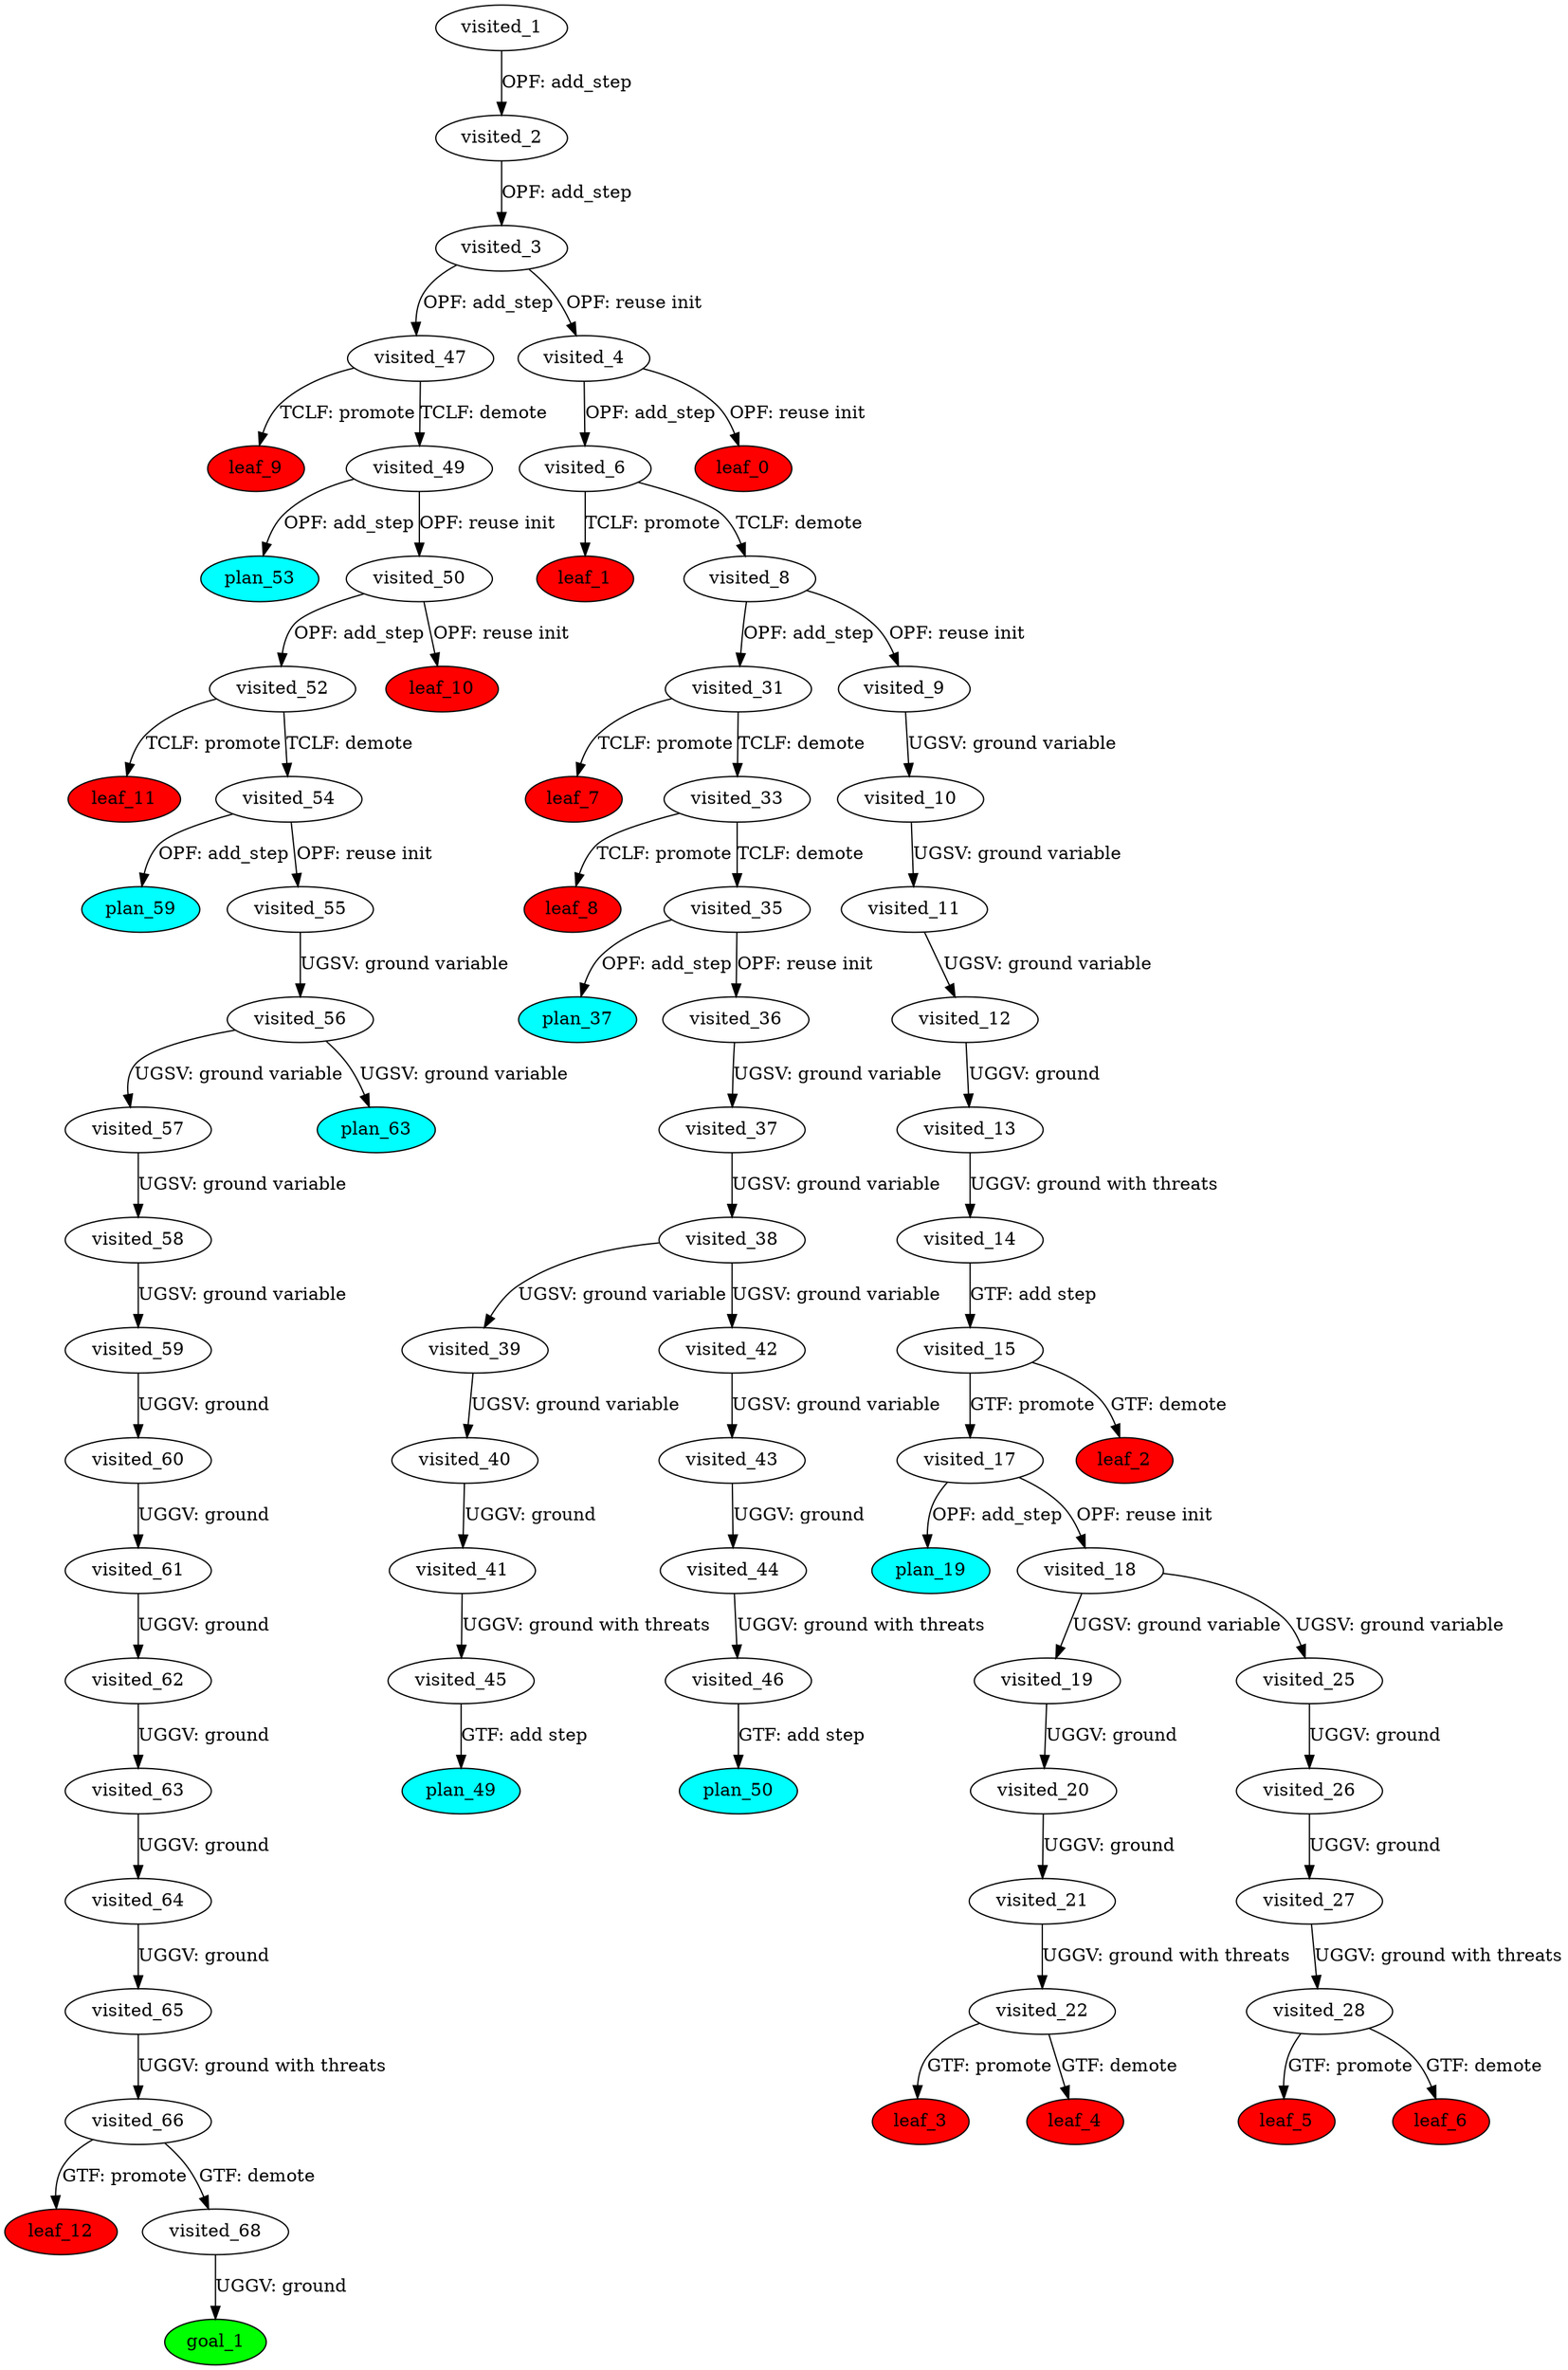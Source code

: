digraph {
	"ff4c96d6-71f2-ce8f-b69f-68c3e60fd420" [label=plan_0 fillcolor=cyan style=filled]
	"ff4c96d6-71f2-ce8f-b69f-68c3e60fd420" [label=visited_1 fillcolor=white style=filled]
	"84d67c4f-f0df-1684-f28e-41225894f7f1" [label=plan_1 fillcolor=cyan style=filled]
	"ff4c96d6-71f2-ce8f-b69f-68c3e60fd420" -> "84d67c4f-f0df-1684-f28e-41225894f7f1" [label="OPF: add_step"]
	"84d67c4f-f0df-1684-f28e-41225894f7f1" [label=visited_2 fillcolor=white style=filled]
	"dd20c3bf-d342-af08-0a8b-b5b490494583" [label=plan_2 fillcolor=cyan style=filled]
	"84d67c4f-f0df-1684-f28e-41225894f7f1" -> "dd20c3bf-d342-af08-0a8b-b5b490494583" [label="OPF: add_step"]
	"dd20c3bf-d342-af08-0a8b-b5b490494583" [label=visited_3 fillcolor=white style=filled]
	"76e5ae78-7bf7-e1d3-6a66-2fce7089fc6d" [label=plan_3 fillcolor=cyan style=filled]
	"dd20c3bf-d342-af08-0a8b-b5b490494583" -> "76e5ae78-7bf7-e1d3-6a66-2fce7089fc6d" [label="OPF: add_step"]
	"6b0ae0e3-9d89-6047-dd39-d7936257a4a2" [label=plan_4 fillcolor=cyan style=filled]
	"dd20c3bf-d342-af08-0a8b-b5b490494583" -> "6b0ae0e3-9d89-6047-dd39-d7936257a4a2" [label="OPF: reuse init"]
	"6b0ae0e3-9d89-6047-dd39-d7936257a4a2" [label=visited_4 fillcolor=white style=filled]
	"e6fdd7af-dd84-cacc-f672-94643f8ea40a" [label=plan_5 fillcolor=cyan style=filled]
	"6b0ae0e3-9d89-6047-dd39-d7936257a4a2" -> "e6fdd7af-dd84-cacc-f672-94643f8ea40a" [label="OPF: add_step"]
	"d7c4fe9c-e1e0-fffc-98f6-fd7f7eb162f1" [label=plan_6 fillcolor=cyan style=filled]
	"6b0ae0e3-9d89-6047-dd39-d7936257a4a2" -> "d7c4fe9c-e1e0-fffc-98f6-fd7f7eb162f1" [label="OPF: reuse init"]
	"d7c4fe9c-e1e0-fffc-98f6-fd7f7eb162f1" [label=visited_5 fillcolor=white style=filled]
	"d7c4fe9c-e1e0-fffc-98f6-fd7f7eb162f1" [label=leaf_0 fillcolor=red style=filled]
	"e6fdd7af-dd84-cacc-f672-94643f8ea40a" [label=visited_6 fillcolor=white style=filled]
	"43b47ee5-e1e8-9e7e-2249-8f666e51484d" [label=plan_7 fillcolor=cyan style=filled]
	"e6fdd7af-dd84-cacc-f672-94643f8ea40a" -> "43b47ee5-e1e8-9e7e-2249-8f666e51484d" [label="TCLF: promote"]
	"673ba8bd-c38c-1dec-5da3-9a73ba3df7ff" [label=plan_8 fillcolor=cyan style=filled]
	"e6fdd7af-dd84-cacc-f672-94643f8ea40a" -> "673ba8bd-c38c-1dec-5da3-9a73ba3df7ff" [label="TCLF: demote"]
	"43b47ee5-e1e8-9e7e-2249-8f666e51484d" [label=visited_7 fillcolor=white style=filled]
	"43b47ee5-e1e8-9e7e-2249-8f666e51484d" [label=leaf_1 fillcolor=red style=filled]
	"673ba8bd-c38c-1dec-5da3-9a73ba3df7ff" [label=visited_8 fillcolor=white style=filled]
	"0d18ab95-668c-8477-0b95-017c5dae1201" [label=plan_9 fillcolor=cyan style=filled]
	"673ba8bd-c38c-1dec-5da3-9a73ba3df7ff" -> "0d18ab95-668c-8477-0b95-017c5dae1201" [label="OPF: add_step"]
	"66c14dca-8255-da61-9a3b-031932f57510" [label=plan_10 fillcolor=cyan style=filled]
	"673ba8bd-c38c-1dec-5da3-9a73ba3df7ff" -> "66c14dca-8255-da61-9a3b-031932f57510" [label="OPF: reuse init"]
	"66c14dca-8255-da61-9a3b-031932f57510" [label=visited_9 fillcolor=white style=filled]
	"cdd0b4d4-5542-27de-b6ad-f48b2314d0c8" [label=plan_11 fillcolor=cyan style=filled]
	"66c14dca-8255-da61-9a3b-031932f57510" -> "cdd0b4d4-5542-27de-b6ad-f48b2314d0c8" [label="UGSV: ground variable"]
	"cdd0b4d4-5542-27de-b6ad-f48b2314d0c8" [label=visited_10 fillcolor=white style=filled]
	"23c8afdb-83f8-2f16-e4a4-474c9b33e3a4" [label=plan_12 fillcolor=cyan style=filled]
	"cdd0b4d4-5542-27de-b6ad-f48b2314d0c8" -> "23c8afdb-83f8-2f16-e4a4-474c9b33e3a4" [label="UGSV: ground variable"]
	"23c8afdb-83f8-2f16-e4a4-474c9b33e3a4" [label=visited_11 fillcolor=white style=filled]
	"518b2f21-9cf2-0859-ee6e-2e7253f591dc" [label=plan_13 fillcolor=cyan style=filled]
	"23c8afdb-83f8-2f16-e4a4-474c9b33e3a4" -> "518b2f21-9cf2-0859-ee6e-2e7253f591dc" [label="UGSV: ground variable"]
	"518b2f21-9cf2-0859-ee6e-2e7253f591dc" [label=visited_12 fillcolor=white style=filled]
	"97fe56c5-4c9a-9f24-d7b4-c294bd44089d" [label=plan_14 fillcolor=cyan style=filled]
	"518b2f21-9cf2-0859-ee6e-2e7253f591dc" -> "97fe56c5-4c9a-9f24-d7b4-c294bd44089d" [label="UGGV: ground"]
	"97fe56c5-4c9a-9f24-d7b4-c294bd44089d" [label=visited_13 fillcolor=white style=filled]
	"901bcdef-b56f-f8ce-7d66-971e88476c56" [label=plan_15 fillcolor=cyan style=filled]
	"97fe56c5-4c9a-9f24-d7b4-c294bd44089d" -> "901bcdef-b56f-f8ce-7d66-971e88476c56" [label="UGGV: ground with threats"]
	"901bcdef-b56f-f8ce-7d66-971e88476c56" [label=visited_14 fillcolor=white style=filled]
	"044251db-d0d4-ea67-7992-8faa4cbf131d" [label=plan_16 fillcolor=cyan style=filled]
	"901bcdef-b56f-f8ce-7d66-971e88476c56" -> "044251db-d0d4-ea67-7992-8faa4cbf131d" [label="GTF: add step"]
	"044251db-d0d4-ea67-7992-8faa4cbf131d" [label=visited_15 fillcolor=white style=filled]
	"86341718-2ba6-adb3-7afe-b1149561c813" [label=plan_17 fillcolor=cyan style=filled]
	"044251db-d0d4-ea67-7992-8faa4cbf131d" -> "86341718-2ba6-adb3-7afe-b1149561c813" [label="GTF: promote"]
	"c64c9647-9ea7-017c-b89f-7039a107cc46" [label=plan_18 fillcolor=cyan style=filled]
	"044251db-d0d4-ea67-7992-8faa4cbf131d" -> "c64c9647-9ea7-017c-b89f-7039a107cc46" [label="GTF: demote"]
	"c64c9647-9ea7-017c-b89f-7039a107cc46" [label=visited_16 fillcolor=white style=filled]
	"c64c9647-9ea7-017c-b89f-7039a107cc46" [label=leaf_2 fillcolor=red style=filled]
	"86341718-2ba6-adb3-7afe-b1149561c813" [label=visited_17 fillcolor=white style=filled]
	"d25864f2-25d4-a0fc-6154-2765d756ba9c" [label=plan_19 fillcolor=cyan style=filled]
	"86341718-2ba6-adb3-7afe-b1149561c813" -> "d25864f2-25d4-a0fc-6154-2765d756ba9c" [label="OPF: add_step"]
	"f4e95734-5052-1700-6077-96a38685abaa" [label=plan_20 fillcolor=cyan style=filled]
	"86341718-2ba6-adb3-7afe-b1149561c813" -> "f4e95734-5052-1700-6077-96a38685abaa" [label="OPF: reuse init"]
	"f4e95734-5052-1700-6077-96a38685abaa" [label=visited_18 fillcolor=white style=filled]
	"887b03e5-e980-f808-75ac-824c2c55aef7" [label=plan_21 fillcolor=cyan style=filled]
	"f4e95734-5052-1700-6077-96a38685abaa" -> "887b03e5-e980-f808-75ac-824c2c55aef7" [label="UGSV: ground variable"]
	"ad05b912-5ab2-8d4a-8bd8-8fcd57a2be4e" [label=plan_22 fillcolor=cyan style=filled]
	"f4e95734-5052-1700-6077-96a38685abaa" -> "ad05b912-5ab2-8d4a-8bd8-8fcd57a2be4e" [label="UGSV: ground variable"]
	"887b03e5-e980-f808-75ac-824c2c55aef7" [label=visited_19 fillcolor=white style=filled]
	"ae455cc6-b88e-830f-de1e-994ac5a11f5c" [label=plan_23 fillcolor=cyan style=filled]
	"887b03e5-e980-f808-75ac-824c2c55aef7" -> "ae455cc6-b88e-830f-de1e-994ac5a11f5c" [label="UGGV: ground"]
	"ae455cc6-b88e-830f-de1e-994ac5a11f5c" [label=visited_20 fillcolor=white style=filled]
	"43ad3d62-b17c-fb21-cdbc-2c1ca4afe7bd" [label=plan_24 fillcolor=cyan style=filled]
	"ae455cc6-b88e-830f-de1e-994ac5a11f5c" -> "43ad3d62-b17c-fb21-cdbc-2c1ca4afe7bd" [label="UGGV: ground"]
	"43ad3d62-b17c-fb21-cdbc-2c1ca4afe7bd" [label=visited_21 fillcolor=white style=filled]
	"4c6a70f4-8ede-c44d-476c-f68c3f1be0d0" [label=plan_25 fillcolor=cyan style=filled]
	"43ad3d62-b17c-fb21-cdbc-2c1ca4afe7bd" -> "4c6a70f4-8ede-c44d-476c-f68c3f1be0d0" [label="UGGV: ground with threats"]
	"4c6a70f4-8ede-c44d-476c-f68c3f1be0d0" [label=visited_22 fillcolor=white style=filled]
	"fb756923-f910-abb3-f105-32523990e2c9" [label=plan_26 fillcolor=cyan style=filled]
	"4c6a70f4-8ede-c44d-476c-f68c3f1be0d0" -> "fb756923-f910-abb3-f105-32523990e2c9" [label="GTF: promote"]
	"b4746349-49fc-2cd8-c56b-ad4c4c3077c4" [label=plan_27 fillcolor=cyan style=filled]
	"4c6a70f4-8ede-c44d-476c-f68c3f1be0d0" -> "b4746349-49fc-2cd8-c56b-ad4c4c3077c4" [label="GTF: demote"]
	"fb756923-f910-abb3-f105-32523990e2c9" [label=visited_23 fillcolor=white style=filled]
	"fb756923-f910-abb3-f105-32523990e2c9" [label=leaf_3 fillcolor=red style=filled]
	"b4746349-49fc-2cd8-c56b-ad4c4c3077c4" [label=visited_24 fillcolor=white style=filled]
	"b4746349-49fc-2cd8-c56b-ad4c4c3077c4" [label=leaf_4 fillcolor=red style=filled]
	"ad05b912-5ab2-8d4a-8bd8-8fcd57a2be4e" [label=visited_25 fillcolor=white style=filled]
	"7d2f4e58-b47a-1c5b-b0b3-901535102852" [label=plan_28 fillcolor=cyan style=filled]
	"ad05b912-5ab2-8d4a-8bd8-8fcd57a2be4e" -> "7d2f4e58-b47a-1c5b-b0b3-901535102852" [label="UGGV: ground"]
	"7d2f4e58-b47a-1c5b-b0b3-901535102852" [label=visited_26 fillcolor=white style=filled]
	"8f7c1d59-594b-2a3a-7ad4-65a15129950d" [label=plan_29 fillcolor=cyan style=filled]
	"7d2f4e58-b47a-1c5b-b0b3-901535102852" -> "8f7c1d59-594b-2a3a-7ad4-65a15129950d" [label="UGGV: ground"]
	"8f7c1d59-594b-2a3a-7ad4-65a15129950d" [label=visited_27 fillcolor=white style=filled]
	"92cf6021-1f33-242d-49ac-908746015028" [label=plan_30 fillcolor=cyan style=filled]
	"8f7c1d59-594b-2a3a-7ad4-65a15129950d" -> "92cf6021-1f33-242d-49ac-908746015028" [label="UGGV: ground with threats"]
	"92cf6021-1f33-242d-49ac-908746015028" [label=visited_28 fillcolor=white style=filled]
	"e5508ea2-6133-a34d-8b0e-8eb1ad371d9e" [label=plan_31 fillcolor=cyan style=filled]
	"92cf6021-1f33-242d-49ac-908746015028" -> "e5508ea2-6133-a34d-8b0e-8eb1ad371d9e" [label="GTF: promote"]
	"585abefb-d181-2f77-6500-1423faebcd19" [label=plan_32 fillcolor=cyan style=filled]
	"92cf6021-1f33-242d-49ac-908746015028" -> "585abefb-d181-2f77-6500-1423faebcd19" [label="GTF: demote"]
	"e5508ea2-6133-a34d-8b0e-8eb1ad371d9e" [label=visited_29 fillcolor=white style=filled]
	"e5508ea2-6133-a34d-8b0e-8eb1ad371d9e" [label=leaf_5 fillcolor=red style=filled]
	"585abefb-d181-2f77-6500-1423faebcd19" [label=visited_30 fillcolor=white style=filled]
	"585abefb-d181-2f77-6500-1423faebcd19" [label=leaf_6 fillcolor=red style=filled]
	"0d18ab95-668c-8477-0b95-017c5dae1201" [label=visited_31 fillcolor=white style=filled]
	"257f7595-cdfb-4db9-c5e7-8b23f4613f09" [label=plan_33 fillcolor=cyan style=filled]
	"0d18ab95-668c-8477-0b95-017c5dae1201" -> "257f7595-cdfb-4db9-c5e7-8b23f4613f09" [label="TCLF: promote"]
	"f48f709c-49a2-2441-0ac4-de854a5b1aff" [label=plan_34 fillcolor=cyan style=filled]
	"0d18ab95-668c-8477-0b95-017c5dae1201" -> "f48f709c-49a2-2441-0ac4-de854a5b1aff" [label="TCLF: demote"]
	"257f7595-cdfb-4db9-c5e7-8b23f4613f09" [label=visited_32 fillcolor=white style=filled]
	"257f7595-cdfb-4db9-c5e7-8b23f4613f09" [label=leaf_7 fillcolor=red style=filled]
	"f48f709c-49a2-2441-0ac4-de854a5b1aff" [label=visited_33 fillcolor=white style=filled]
	"ec8be537-58ab-4778-143b-45e3b6d1f6bb" [label=plan_35 fillcolor=cyan style=filled]
	"f48f709c-49a2-2441-0ac4-de854a5b1aff" -> "ec8be537-58ab-4778-143b-45e3b6d1f6bb" [label="TCLF: promote"]
	"bf519362-41a6-4fed-a7ed-c8d8713f8f8c" [label=plan_36 fillcolor=cyan style=filled]
	"f48f709c-49a2-2441-0ac4-de854a5b1aff" -> "bf519362-41a6-4fed-a7ed-c8d8713f8f8c" [label="TCLF: demote"]
	"ec8be537-58ab-4778-143b-45e3b6d1f6bb" [label=visited_34 fillcolor=white style=filled]
	"ec8be537-58ab-4778-143b-45e3b6d1f6bb" [label=leaf_8 fillcolor=red style=filled]
	"bf519362-41a6-4fed-a7ed-c8d8713f8f8c" [label=visited_35 fillcolor=white style=filled]
	"d3f4a49b-33ba-ba88-36c7-d6fa7aa4f052" [label=plan_37 fillcolor=cyan style=filled]
	"bf519362-41a6-4fed-a7ed-c8d8713f8f8c" -> "d3f4a49b-33ba-ba88-36c7-d6fa7aa4f052" [label="OPF: add_step"]
	"286ed390-edd9-7a1a-fa58-5b278ce3e7c3" [label=plan_38 fillcolor=cyan style=filled]
	"bf519362-41a6-4fed-a7ed-c8d8713f8f8c" -> "286ed390-edd9-7a1a-fa58-5b278ce3e7c3" [label="OPF: reuse init"]
	"286ed390-edd9-7a1a-fa58-5b278ce3e7c3" [label=visited_36 fillcolor=white style=filled]
	"a689b424-7a3a-10e1-79c7-73a0e0decc3d" [label=plan_39 fillcolor=cyan style=filled]
	"286ed390-edd9-7a1a-fa58-5b278ce3e7c3" -> "a689b424-7a3a-10e1-79c7-73a0e0decc3d" [label="UGSV: ground variable"]
	"a689b424-7a3a-10e1-79c7-73a0e0decc3d" [label=visited_37 fillcolor=white style=filled]
	"0f25477d-a559-90e7-4910-fade52380bf2" [label=plan_40 fillcolor=cyan style=filled]
	"a689b424-7a3a-10e1-79c7-73a0e0decc3d" -> "0f25477d-a559-90e7-4910-fade52380bf2" [label="UGSV: ground variable"]
	"0f25477d-a559-90e7-4910-fade52380bf2" [label=visited_38 fillcolor=white style=filled]
	"a6fd0cb1-16e6-e5c0-c4cb-294fe86e8e63" [label=plan_41 fillcolor=cyan style=filled]
	"0f25477d-a559-90e7-4910-fade52380bf2" -> "a6fd0cb1-16e6-e5c0-c4cb-294fe86e8e63" [label="UGSV: ground variable"]
	"bd1a8f4b-88ff-bd40-3b72-c86d92fa675f" [label=plan_42 fillcolor=cyan style=filled]
	"0f25477d-a559-90e7-4910-fade52380bf2" -> "bd1a8f4b-88ff-bd40-3b72-c86d92fa675f" [label="UGSV: ground variable"]
	"a6fd0cb1-16e6-e5c0-c4cb-294fe86e8e63" [label=visited_39 fillcolor=white style=filled]
	"098c60b3-efc9-909e-d9af-6e09b91e3d6e" [label=plan_43 fillcolor=cyan style=filled]
	"a6fd0cb1-16e6-e5c0-c4cb-294fe86e8e63" -> "098c60b3-efc9-909e-d9af-6e09b91e3d6e" [label="UGSV: ground variable"]
	"098c60b3-efc9-909e-d9af-6e09b91e3d6e" [label=visited_40 fillcolor=white style=filled]
	"ef158d5b-2d00-7d05-d66d-4627e1dace6a" [label=plan_44 fillcolor=cyan style=filled]
	"098c60b3-efc9-909e-d9af-6e09b91e3d6e" -> "ef158d5b-2d00-7d05-d66d-4627e1dace6a" [label="UGGV: ground"]
	"ef158d5b-2d00-7d05-d66d-4627e1dace6a" [label=visited_41 fillcolor=white style=filled]
	"2fb21e66-7ed1-7aab-c9b7-c9bc65a16fa9" [label=plan_45 fillcolor=cyan style=filled]
	"ef158d5b-2d00-7d05-d66d-4627e1dace6a" -> "2fb21e66-7ed1-7aab-c9b7-c9bc65a16fa9" [label="UGGV: ground with threats"]
	"bd1a8f4b-88ff-bd40-3b72-c86d92fa675f" [label=visited_42 fillcolor=white style=filled]
	"df4e713e-f64e-3dfc-bfbe-ac7aefc59738" [label=plan_46 fillcolor=cyan style=filled]
	"bd1a8f4b-88ff-bd40-3b72-c86d92fa675f" -> "df4e713e-f64e-3dfc-bfbe-ac7aefc59738" [label="UGSV: ground variable"]
	"df4e713e-f64e-3dfc-bfbe-ac7aefc59738" [label=visited_43 fillcolor=white style=filled]
	"9a4ffc0c-9165-f2ed-4c63-6e95025f5543" [label=plan_47 fillcolor=cyan style=filled]
	"df4e713e-f64e-3dfc-bfbe-ac7aefc59738" -> "9a4ffc0c-9165-f2ed-4c63-6e95025f5543" [label="UGGV: ground"]
	"9a4ffc0c-9165-f2ed-4c63-6e95025f5543" [label=visited_44 fillcolor=white style=filled]
	"a42d0cd7-fd35-9f6a-7450-388748d90846" [label=plan_48 fillcolor=cyan style=filled]
	"9a4ffc0c-9165-f2ed-4c63-6e95025f5543" -> "a42d0cd7-fd35-9f6a-7450-388748d90846" [label="UGGV: ground with threats"]
	"2fb21e66-7ed1-7aab-c9b7-c9bc65a16fa9" [label=visited_45 fillcolor=white style=filled]
	"e3a68a70-7e71-0b55-8639-bd418b15bd94" [label=plan_49 fillcolor=cyan style=filled]
	"2fb21e66-7ed1-7aab-c9b7-c9bc65a16fa9" -> "e3a68a70-7e71-0b55-8639-bd418b15bd94" [label="GTF: add step"]
	"a42d0cd7-fd35-9f6a-7450-388748d90846" [label=visited_46 fillcolor=white style=filled]
	"67ce378f-e5a4-983b-a383-889adb2c6ac8" [label=plan_50 fillcolor=cyan style=filled]
	"a42d0cd7-fd35-9f6a-7450-388748d90846" -> "67ce378f-e5a4-983b-a383-889adb2c6ac8" [label="GTF: add step"]
	"76e5ae78-7bf7-e1d3-6a66-2fce7089fc6d" [label=visited_47 fillcolor=white style=filled]
	"5c0b9b10-a757-cb10-42f5-25b902ed73ce" [label=plan_51 fillcolor=cyan style=filled]
	"76e5ae78-7bf7-e1d3-6a66-2fce7089fc6d" -> "5c0b9b10-a757-cb10-42f5-25b902ed73ce" [label="TCLF: promote"]
	"aaf407f7-0fe7-6149-3c7e-5368b1594847" [label=plan_52 fillcolor=cyan style=filled]
	"76e5ae78-7bf7-e1d3-6a66-2fce7089fc6d" -> "aaf407f7-0fe7-6149-3c7e-5368b1594847" [label="TCLF: demote"]
	"5c0b9b10-a757-cb10-42f5-25b902ed73ce" [label=visited_48 fillcolor=white style=filled]
	"5c0b9b10-a757-cb10-42f5-25b902ed73ce" [label=leaf_9 fillcolor=red style=filled]
	"aaf407f7-0fe7-6149-3c7e-5368b1594847" [label=visited_49 fillcolor=white style=filled]
	"28e333b6-4e8a-dc4b-7724-20411e43fbd2" [label=plan_53 fillcolor=cyan style=filled]
	"aaf407f7-0fe7-6149-3c7e-5368b1594847" -> "28e333b6-4e8a-dc4b-7724-20411e43fbd2" [label="OPF: add_step"]
	"cd4f8b2b-899a-c252-c1e1-b94a78883058" [label=plan_54 fillcolor=cyan style=filled]
	"aaf407f7-0fe7-6149-3c7e-5368b1594847" -> "cd4f8b2b-899a-c252-c1e1-b94a78883058" [label="OPF: reuse init"]
	"cd4f8b2b-899a-c252-c1e1-b94a78883058" [label=visited_50 fillcolor=white style=filled]
	"c3093b6e-37e9-d2e2-d35a-c07aaa0217d0" [label=plan_55 fillcolor=cyan style=filled]
	"cd4f8b2b-899a-c252-c1e1-b94a78883058" -> "c3093b6e-37e9-d2e2-d35a-c07aaa0217d0" [label="OPF: add_step"]
	"720b274b-82a7-f586-e61d-9cde1747f387" [label=plan_56 fillcolor=cyan style=filled]
	"cd4f8b2b-899a-c252-c1e1-b94a78883058" -> "720b274b-82a7-f586-e61d-9cde1747f387" [label="OPF: reuse init"]
	"720b274b-82a7-f586-e61d-9cde1747f387" [label=visited_51 fillcolor=white style=filled]
	"720b274b-82a7-f586-e61d-9cde1747f387" [label=leaf_10 fillcolor=red style=filled]
	"c3093b6e-37e9-d2e2-d35a-c07aaa0217d0" [label=visited_52 fillcolor=white style=filled]
	"ac3a812f-765e-6cb5-8f0d-55400ec7d662" [label=plan_57 fillcolor=cyan style=filled]
	"c3093b6e-37e9-d2e2-d35a-c07aaa0217d0" -> "ac3a812f-765e-6cb5-8f0d-55400ec7d662" [label="TCLF: promote"]
	"0592bfa5-b928-e23f-4ee4-334ece920136" [label=plan_58 fillcolor=cyan style=filled]
	"c3093b6e-37e9-d2e2-d35a-c07aaa0217d0" -> "0592bfa5-b928-e23f-4ee4-334ece920136" [label="TCLF: demote"]
	"ac3a812f-765e-6cb5-8f0d-55400ec7d662" [label=visited_53 fillcolor=white style=filled]
	"ac3a812f-765e-6cb5-8f0d-55400ec7d662" [label=leaf_11 fillcolor=red style=filled]
	"0592bfa5-b928-e23f-4ee4-334ece920136" [label=visited_54 fillcolor=white style=filled]
	"00c59f30-d103-1424-4124-1bb4655ce508" [label=plan_59 fillcolor=cyan style=filled]
	"0592bfa5-b928-e23f-4ee4-334ece920136" -> "00c59f30-d103-1424-4124-1bb4655ce508" [label="OPF: add_step"]
	"60a399d4-e821-e716-eac8-0da1de9f6f5b" [label=plan_60 fillcolor=cyan style=filled]
	"0592bfa5-b928-e23f-4ee4-334ece920136" -> "60a399d4-e821-e716-eac8-0da1de9f6f5b" [label="OPF: reuse init"]
	"60a399d4-e821-e716-eac8-0da1de9f6f5b" [label=visited_55 fillcolor=white style=filled]
	"220b9ea9-8a0f-9508-dfe2-c0a0a96b3c42" [label=plan_61 fillcolor=cyan style=filled]
	"60a399d4-e821-e716-eac8-0da1de9f6f5b" -> "220b9ea9-8a0f-9508-dfe2-c0a0a96b3c42" [label="UGSV: ground variable"]
	"220b9ea9-8a0f-9508-dfe2-c0a0a96b3c42" [label=visited_56 fillcolor=white style=filled]
	"1e5ebe54-5907-7299-dc3b-bdd8a74e02a9" [label=plan_62 fillcolor=cyan style=filled]
	"220b9ea9-8a0f-9508-dfe2-c0a0a96b3c42" -> "1e5ebe54-5907-7299-dc3b-bdd8a74e02a9" [label="UGSV: ground variable"]
	"649f7d88-8989-c5ab-fe2b-34d82db0728d" [label=plan_63 fillcolor=cyan style=filled]
	"220b9ea9-8a0f-9508-dfe2-c0a0a96b3c42" -> "649f7d88-8989-c5ab-fe2b-34d82db0728d" [label="UGSV: ground variable"]
	"1e5ebe54-5907-7299-dc3b-bdd8a74e02a9" [label=visited_57 fillcolor=white style=filled]
	"c194f97f-00e3-a026-d5b6-de85390239d9" [label=plan_64 fillcolor=cyan style=filled]
	"1e5ebe54-5907-7299-dc3b-bdd8a74e02a9" -> "c194f97f-00e3-a026-d5b6-de85390239d9" [label="UGSV: ground variable"]
	"c194f97f-00e3-a026-d5b6-de85390239d9" [label=visited_58 fillcolor=white style=filled]
	"76876c62-4c61-845e-fa7e-5d9405d1fb63" [label=plan_65 fillcolor=cyan style=filled]
	"c194f97f-00e3-a026-d5b6-de85390239d9" -> "76876c62-4c61-845e-fa7e-5d9405d1fb63" [label="UGSV: ground variable"]
	"76876c62-4c61-845e-fa7e-5d9405d1fb63" [label=visited_59 fillcolor=white style=filled]
	"3acb43a3-d2c7-bffb-6118-433b882ccd1e" [label=plan_66 fillcolor=cyan style=filled]
	"76876c62-4c61-845e-fa7e-5d9405d1fb63" -> "3acb43a3-d2c7-bffb-6118-433b882ccd1e" [label="UGGV: ground"]
	"3acb43a3-d2c7-bffb-6118-433b882ccd1e" [label=visited_60 fillcolor=white style=filled]
	"27b608dc-589d-ecb0-75eb-89c23f5cf2f3" [label=plan_67 fillcolor=cyan style=filled]
	"3acb43a3-d2c7-bffb-6118-433b882ccd1e" -> "27b608dc-589d-ecb0-75eb-89c23f5cf2f3" [label="UGGV: ground"]
	"27b608dc-589d-ecb0-75eb-89c23f5cf2f3" [label=visited_61 fillcolor=white style=filled]
	"e00da49d-effa-2002-3040-413c4690fb15" [label=plan_68 fillcolor=cyan style=filled]
	"27b608dc-589d-ecb0-75eb-89c23f5cf2f3" -> "e00da49d-effa-2002-3040-413c4690fb15" [label="UGGV: ground"]
	"e00da49d-effa-2002-3040-413c4690fb15" [label=visited_62 fillcolor=white style=filled]
	"083f64c3-1ce3-62f8-c3f7-25feb99b2b5a" [label=plan_69 fillcolor=cyan style=filled]
	"e00da49d-effa-2002-3040-413c4690fb15" -> "083f64c3-1ce3-62f8-c3f7-25feb99b2b5a" [label="UGGV: ground"]
	"083f64c3-1ce3-62f8-c3f7-25feb99b2b5a" [label=visited_63 fillcolor=white style=filled]
	"9d6b9b62-6b53-5a19-a902-b73fcf39f648" [label=plan_70 fillcolor=cyan style=filled]
	"083f64c3-1ce3-62f8-c3f7-25feb99b2b5a" -> "9d6b9b62-6b53-5a19-a902-b73fcf39f648" [label="UGGV: ground"]
	"9d6b9b62-6b53-5a19-a902-b73fcf39f648" [label=visited_64 fillcolor=white style=filled]
	"e39836bb-e23d-dfaa-efad-49e9c41c147e" [label=plan_71 fillcolor=cyan style=filled]
	"9d6b9b62-6b53-5a19-a902-b73fcf39f648" -> "e39836bb-e23d-dfaa-efad-49e9c41c147e" [label="UGGV: ground"]
	"e39836bb-e23d-dfaa-efad-49e9c41c147e" [label=visited_65 fillcolor=white style=filled]
	"7249f62c-0898-7462-980c-b95c19d45deb" [label=plan_72 fillcolor=cyan style=filled]
	"e39836bb-e23d-dfaa-efad-49e9c41c147e" -> "7249f62c-0898-7462-980c-b95c19d45deb" [label="UGGV: ground with threats"]
	"7249f62c-0898-7462-980c-b95c19d45deb" [label=visited_66 fillcolor=white style=filled]
	"df495037-b40a-9181-ac09-bdb799086e47" [label=plan_73 fillcolor=cyan style=filled]
	"7249f62c-0898-7462-980c-b95c19d45deb" -> "df495037-b40a-9181-ac09-bdb799086e47" [label="GTF: promote"]
	"0b531932-bd94-19aa-3ea6-e5b20c760d28" [label=plan_74 fillcolor=cyan style=filled]
	"7249f62c-0898-7462-980c-b95c19d45deb" -> "0b531932-bd94-19aa-3ea6-e5b20c760d28" [label="GTF: demote"]
	"df495037-b40a-9181-ac09-bdb799086e47" [label=visited_67 fillcolor=white style=filled]
	"df495037-b40a-9181-ac09-bdb799086e47" [label=leaf_12 fillcolor=red style=filled]
	"0b531932-bd94-19aa-3ea6-e5b20c760d28" [label=visited_68 fillcolor=white style=filled]
	"8a2db2e6-3bfd-a8a6-705f-ddf566fadca0" [label=plan_75 fillcolor=cyan style=filled]
	"0b531932-bd94-19aa-3ea6-e5b20c760d28" -> "8a2db2e6-3bfd-a8a6-705f-ddf566fadca0" [label="UGGV: ground"]
	"8a2db2e6-3bfd-a8a6-705f-ddf566fadca0" [label=visited_69 fillcolor=white style=filled]
	"8a2db2e6-3bfd-a8a6-705f-ddf566fadca0" [label=goal_1 fillcolor=green style=filled]
}
